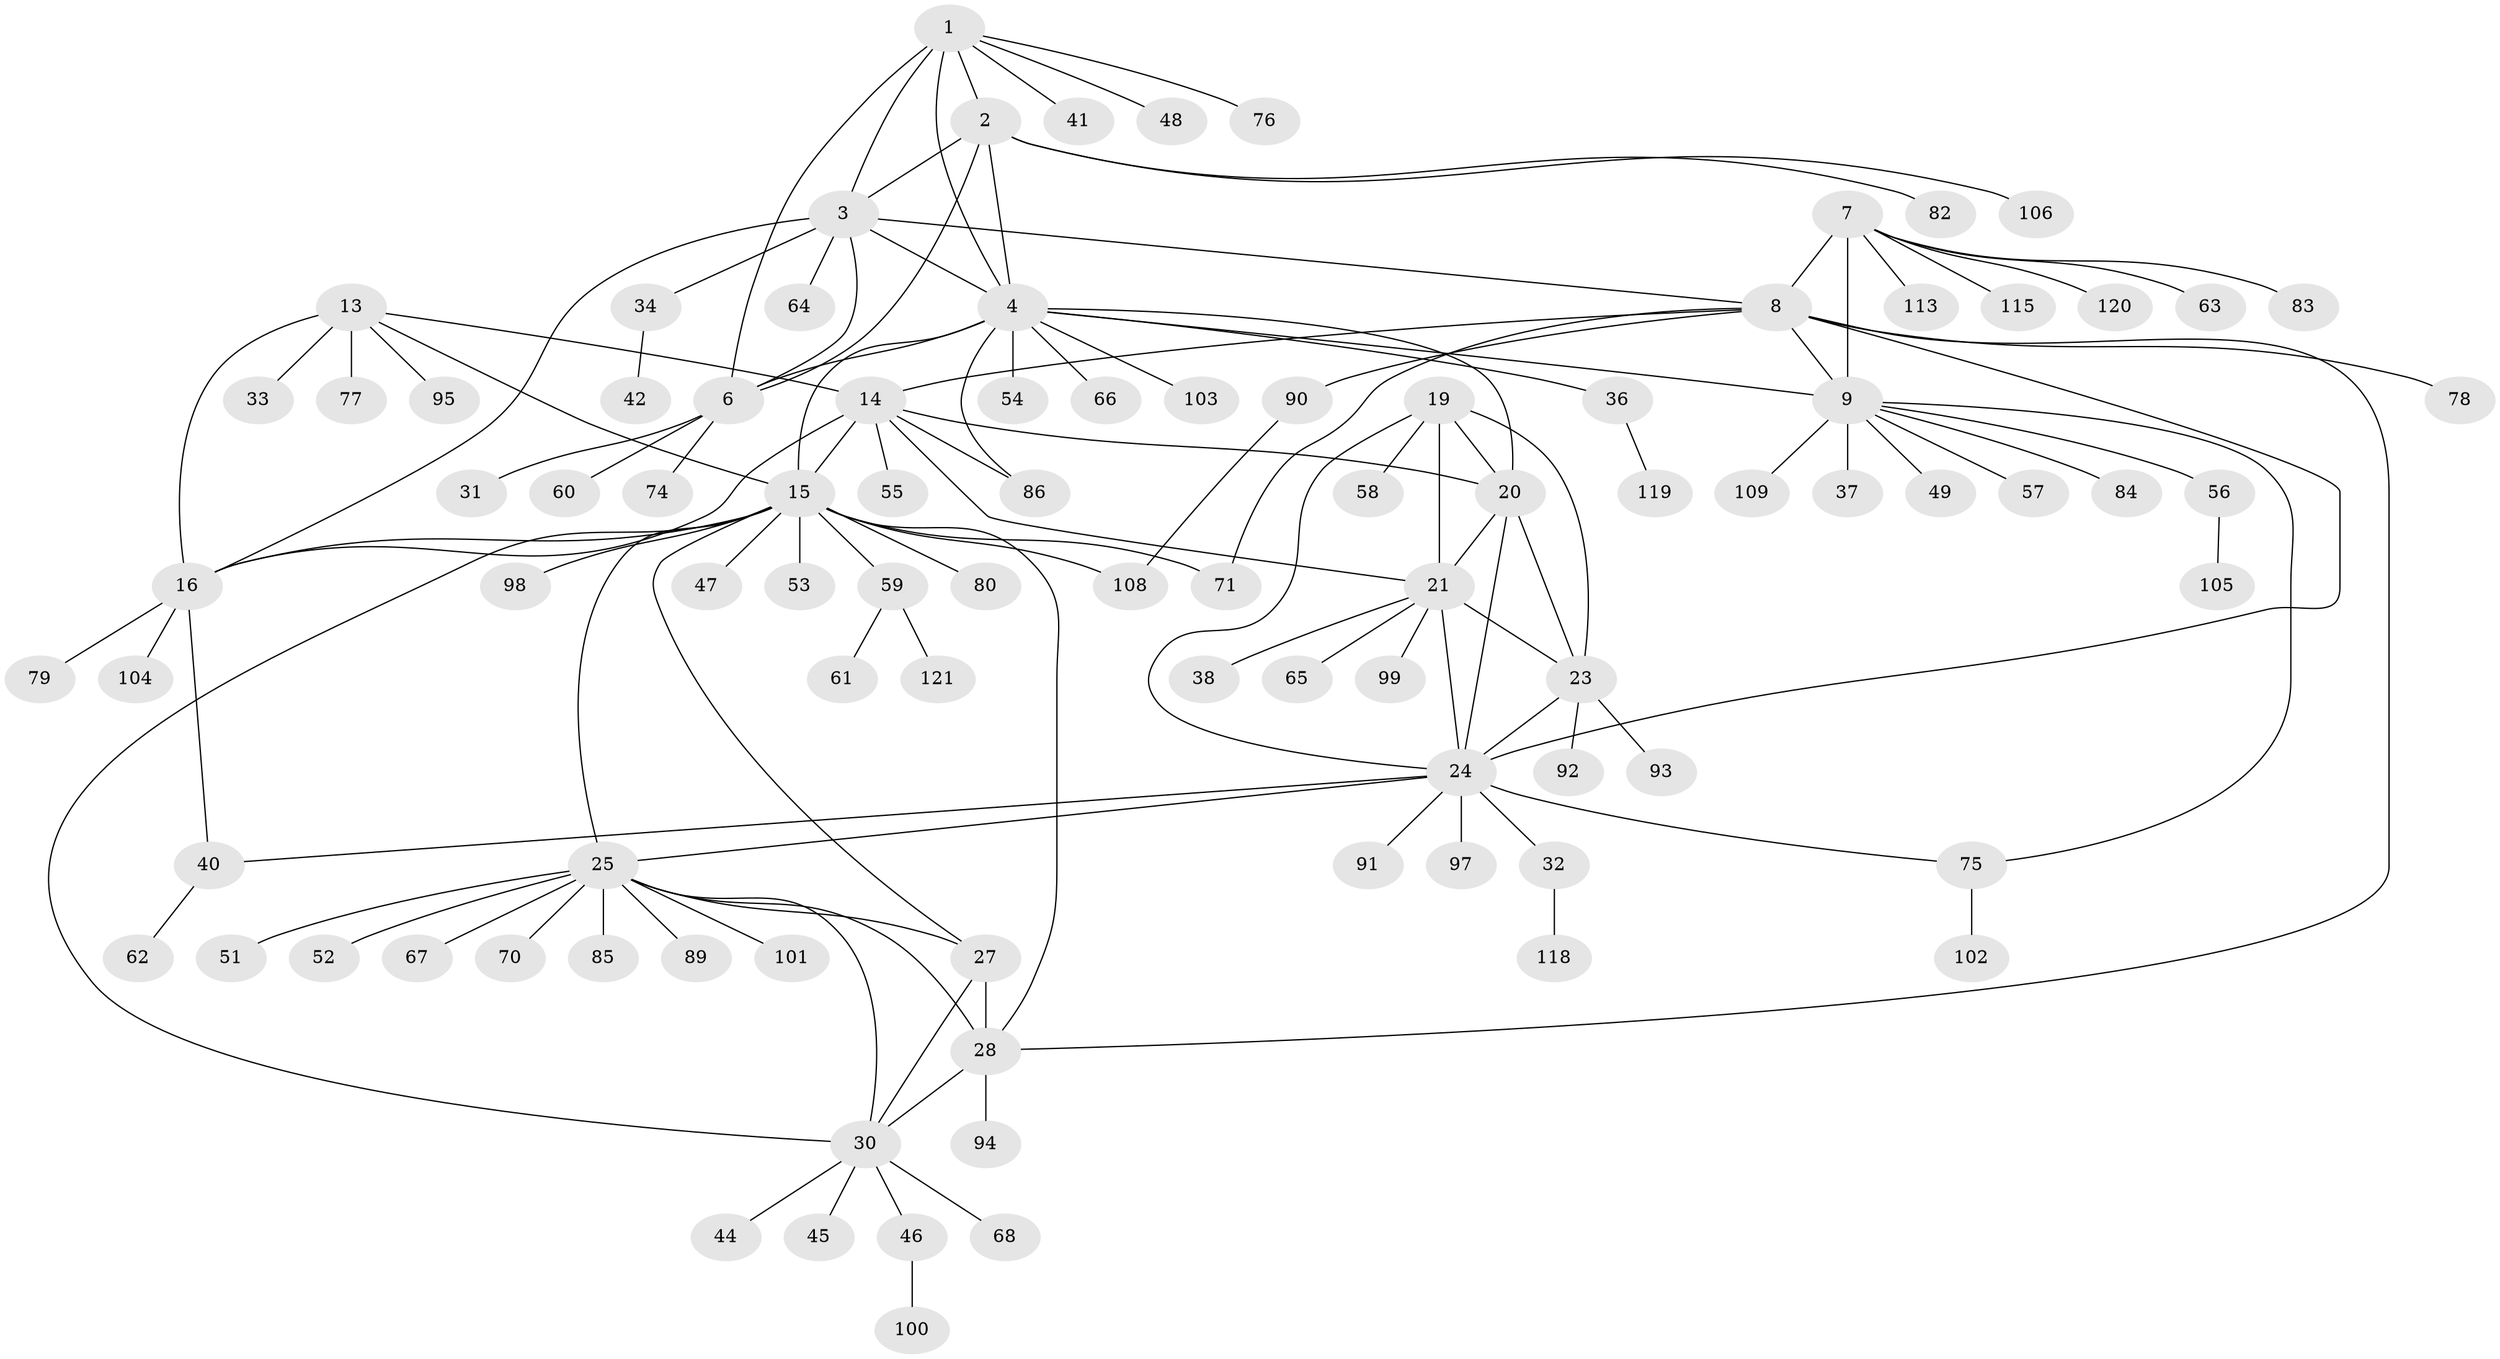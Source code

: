 // original degree distribution, {9: 0.056910569105691054, 7: 0.04065040650406504, 12: 0.016260162601626018, 6: 0.032520325203252036, 10: 0.032520325203252036, 8: 0.024390243902439025, 5: 0.024390243902439025, 13: 0.008130081300813009, 11: 0.008130081300813009, 1: 0.5853658536585366, 2: 0.11382113821138211, 3: 0.04065040650406504, 4: 0.016260162601626018}
// Generated by graph-tools (version 1.1) at 2025/42/03/06/25 10:42:13]
// undirected, 94 vertices, 128 edges
graph export_dot {
graph [start="1"]
  node [color=gray90,style=filled];
  1 [super="+88"];
  2;
  3 [super="+43"];
  4 [super="+5"];
  6 [super="+73"];
  7 [super="+12"];
  8 [super="+10"];
  9 [super="+11"];
  13 [super="+17"];
  14 [super="+35"];
  15 [super="+29"];
  16 [super="+18"];
  19 [super="+107"];
  20;
  21 [super="+22"];
  23 [super="+39"];
  24 [super="+114"];
  25 [super="+26"];
  27 [super="+117"];
  28 [super="+81"];
  30 [super="+116"];
  31;
  32;
  33;
  34 [super="+69"];
  36;
  37;
  38 [super="+96"];
  40 [super="+50"];
  41;
  42;
  44;
  45;
  46 [super="+87"];
  47;
  48;
  49;
  51;
  52;
  53;
  54;
  55 [super="+111"];
  56;
  57;
  58;
  59;
  60;
  61;
  62;
  63;
  64;
  65;
  66;
  67;
  68;
  70;
  71 [super="+72"];
  74;
  75 [super="+110"];
  76;
  77;
  78;
  79;
  80;
  82;
  83;
  84 [super="+123"];
  85;
  86;
  89;
  90;
  91;
  92;
  93;
  94;
  95;
  97;
  98;
  99;
  100 [super="+122"];
  101;
  102;
  103;
  104;
  105;
  106;
  108;
  109 [super="+112"];
  113;
  115;
  118;
  119;
  120;
  121;
  1 -- 2;
  1 -- 3;
  1 -- 4 [weight=2];
  1 -- 6;
  1 -- 41;
  1 -- 48;
  1 -- 76;
  2 -- 3;
  2 -- 4 [weight=2];
  2 -- 6;
  2 -- 82;
  2 -- 106;
  3 -- 4 [weight=2];
  3 -- 6;
  3 -- 34;
  3 -- 64;
  3 -- 16;
  3 -- 8;
  4 -- 6 [weight=2];
  4 -- 20;
  4 -- 36;
  4 -- 54;
  4 -- 66;
  4 -- 86;
  4 -- 103;
  4 -- 9;
  4 -- 15;
  6 -- 31;
  6 -- 60;
  6 -- 74;
  7 -- 8 [weight=4];
  7 -- 9 [weight=4];
  7 -- 63;
  7 -- 83;
  7 -- 113;
  7 -- 115;
  7 -- 120;
  8 -- 9 [weight=4];
  8 -- 24;
  8 -- 90;
  8 -- 71;
  8 -- 14;
  8 -- 78;
  8 -- 28;
  9 -- 37;
  9 -- 49;
  9 -- 57;
  9 -- 84;
  9 -- 109;
  9 -- 56;
  9 -- 75;
  13 -- 14 [weight=2];
  13 -- 15 [weight=2];
  13 -- 16 [weight=4];
  13 -- 33;
  13 -- 77;
  13 -- 95;
  14 -- 15;
  14 -- 16 [weight=2];
  14 -- 21;
  14 -- 86;
  14 -- 20;
  14 -- 55;
  15 -- 16 [weight=2];
  15 -- 47;
  15 -- 53;
  15 -- 80 [weight=2];
  15 -- 98;
  15 -- 71;
  15 -- 59;
  15 -- 108;
  15 -- 25 [weight=2];
  15 -- 27;
  15 -- 28;
  15 -- 30;
  16 -- 40;
  16 -- 104;
  16 -- 79;
  19 -- 20;
  19 -- 21 [weight=2];
  19 -- 23;
  19 -- 24;
  19 -- 58;
  20 -- 21 [weight=2];
  20 -- 23;
  20 -- 24;
  21 -- 23 [weight=2];
  21 -- 24 [weight=2];
  21 -- 38;
  21 -- 65;
  21 -- 99;
  23 -- 24;
  23 -- 92;
  23 -- 93;
  24 -- 32;
  24 -- 75;
  24 -- 91;
  24 -- 97;
  24 -- 25;
  24 -- 40;
  25 -- 27 [weight=2];
  25 -- 28 [weight=2];
  25 -- 30 [weight=2];
  25 -- 89;
  25 -- 67;
  25 -- 101;
  25 -- 70;
  25 -- 51;
  25 -- 52;
  25 -- 85;
  27 -- 28;
  27 -- 30;
  28 -- 30;
  28 -- 94;
  30 -- 44;
  30 -- 45;
  30 -- 46;
  30 -- 68;
  32 -- 118;
  34 -- 42;
  36 -- 119;
  40 -- 62;
  46 -- 100;
  56 -- 105;
  59 -- 61;
  59 -- 121;
  75 -- 102;
  90 -- 108;
}
